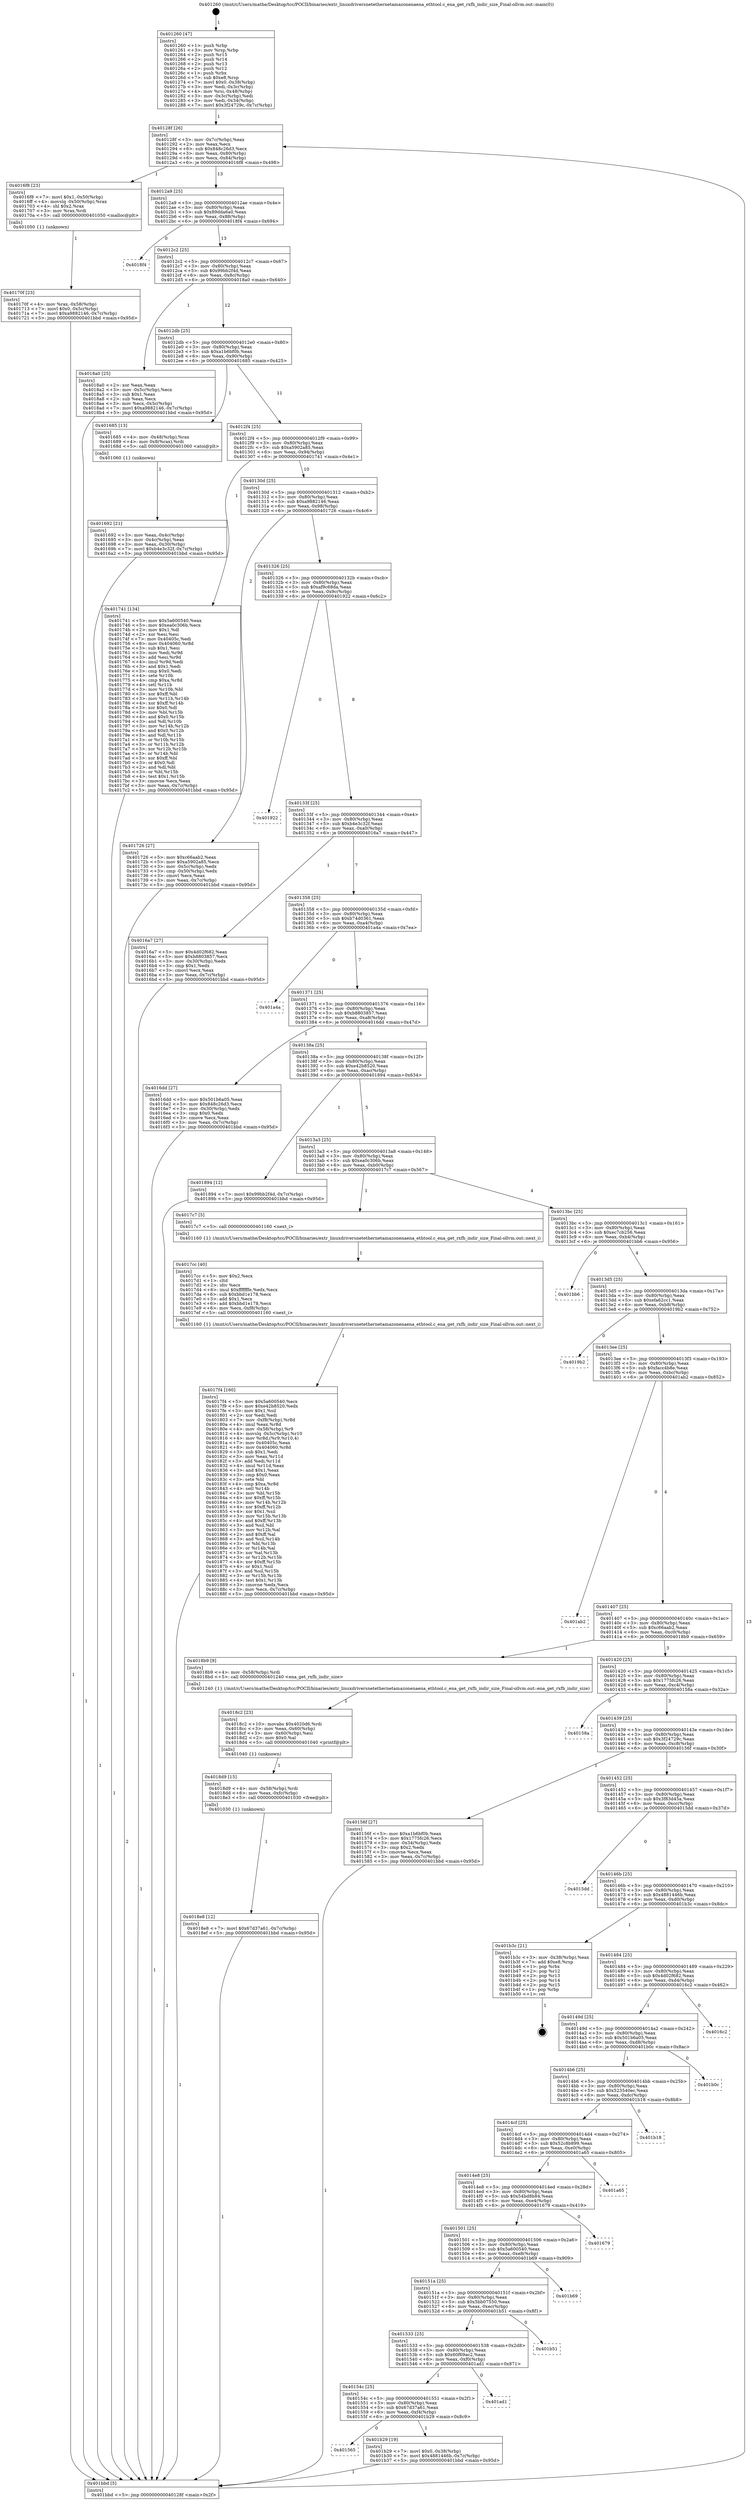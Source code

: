 digraph "0x401260" {
  label = "0x401260 (/mnt/c/Users/mathe/Desktop/tcc/POCII/binaries/extr_linuxdriversnetethernetamazonenaena_ethtool.c_ena_get_rxfh_indir_size_Final-ollvm.out::main(0))"
  labelloc = "t"
  node[shape=record]

  Entry [label="",width=0.3,height=0.3,shape=circle,fillcolor=black,style=filled]
  "0x40128f" [label="{
     0x40128f [26]\l
     | [instrs]\l
     &nbsp;&nbsp;0x40128f \<+3\>: mov -0x7c(%rbp),%eax\l
     &nbsp;&nbsp;0x401292 \<+2\>: mov %eax,%ecx\l
     &nbsp;&nbsp;0x401294 \<+6\>: sub $0x848c26d3,%ecx\l
     &nbsp;&nbsp;0x40129a \<+3\>: mov %eax,-0x80(%rbp)\l
     &nbsp;&nbsp;0x40129d \<+6\>: mov %ecx,-0x84(%rbp)\l
     &nbsp;&nbsp;0x4012a3 \<+6\>: je 00000000004016f8 \<main+0x498\>\l
  }"]
  "0x4016f8" [label="{
     0x4016f8 [23]\l
     | [instrs]\l
     &nbsp;&nbsp;0x4016f8 \<+7\>: movl $0x1,-0x50(%rbp)\l
     &nbsp;&nbsp;0x4016ff \<+4\>: movslq -0x50(%rbp),%rax\l
     &nbsp;&nbsp;0x401703 \<+4\>: shl $0x2,%rax\l
     &nbsp;&nbsp;0x401707 \<+3\>: mov %rax,%rdi\l
     &nbsp;&nbsp;0x40170a \<+5\>: call 0000000000401050 \<malloc@plt\>\l
     | [calls]\l
     &nbsp;&nbsp;0x401050 \{1\} (unknown)\l
  }"]
  "0x4012a9" [label="{
     0x4012a9 [25]\l
     | [instrs]\l
     &nbsp;&nbsp;0x4012a9 \<+5\>: jmp 00000000004012ae \<main+0x4e\>\l
     &nbsp;&nbsp;0x4012ae \<+3\>: mov -0x80(%rbp),%eax\l
     &nbsp;&nbsp;0x4012b1 \<+5\>: sub $0x89dda6a0,%eax\l
     &nbsp;&nbsp;0x4012b6 \<+6\>: mov %eax,-0x88(%rbp)\l
     &nbsp;&nbsp;0x4012bc \<+6\>: je 00000000004018f4 \<main+0x694\>\l
  }"]
  Exit [label="",width=0.3,height=0.3,shape=circle,fillcolor=black,style=filled,peripheries=2]
  "0x4018f4" [label="{
     0x4018f4\l
  }", style=dashed]
  "0x4012c2" [label="{
     0x4012c2 [25]\l
     | [instrs]\l
     &nbsp;&nbsp;0x4012c2 \<+5\>: jmp 00000000004012c7 \<main+0x67\>\l
     &nbsp;&nbsp;0x4012c7 \<+3\>: mov -0x80(%rbp),%eax\l
     &nbsp;&nbsp;0x4012ca \<+5\>: sub $0x99bb2f4d,%eax\l
     &nbsp;&nbsp;0x4012cf \<+6\>: mov %eax,-0x8c(%rbp)\l
     &nbsp;&nbsp;0x4012d5 \<+6\>: je 00000000004018a0 \<main+0x640\>\l
  }"]
  "0x401565" [label="{
     0x401565\l
  }", style=dashed]
  "0x4018a0" [label="{
     0x4018a0 [25]\l
     | [instrs]\l
     &nbsp;&nbsp;0x4018a0 \<+2\>: xor %eax,%eax\l
     &nbsp;&nbsp;0x4018a2 \<+3\>: mov -0x5c(%rbp),%ecx\l
     &nbsp;&nbsp;0x4018a5 \<+3\>: sub $0x1,%eax\l
     &nbsp;&nbsp;0x4018a8 \<+2\>: sub %eax,%ecx\l
     &nbsp;&nbsp;0x4018aa \<+3\>: mov %ecx,-0x5c(%rbp)\l
     &nbsp;&nbsp;0x4018ad \<+7\>: movl $0xa9882146,-0x7c(%rbp)\l
     &nbsp;&nbsp;0x4018b4 \<+5\>: jmp 0000000000401bbd \<main+0x95d\>\l
  }"]
  "0x4012db" [label="{
     0x4012db [25]\l
     | [instrs]\l
     &nbsp;&nbsp;0x4012db \<+5\>: jmp 00000000004012e0 \<main+0x80\>\l
     &nbsp;&nbsp;0x4012e0 \<+3\>: mov -0x80(%rbp),%eax\l
     &nbsp;&nbsp;0x4012e3 \<+5\>: sub $0xa1b6bf0b,%eax\l
     &nbsp;&nbsp;0x4012e8 \<+6\>: mov %eax,-0x90(%rbp)\l
     &nbsp;&nbsp;0x4012ee \<+6\>: je 0000000000401685 \<main+0x425\>\l
  }"]
  "0x401b29" [label="{
     0x401b29 [19]\l
     | [instrs]\l
     &nbsp;&nbsp;0x401b29 \<+7\>: movl $0x0,-0x38(%rbp)\l
     &nbsp;&nbsp;0x401b30 \<+7\>: movl $0x4881446b,-0x7c(%rbp)\l
     &nbsp;&nbsp;0x401b37 \<+5\>: jmp 0000000000401bbd \<main+0x95d\>\l
  }"]
  "0x401685" [label="{
     0x401685 [13]\l
     | [instrs]\l
     &nbsp;&nbsp;0x401685 \<+4\>: mov -0x48(%rbp),%rax\l
     &nbsp;&nbsp;0x401689 \<+4\>: mov 0x8(%rax),%rdi\l
     &nbsp;&nbsp;0x40168d \<+5\>: call 0000000000401060 \<atoi@plt\>\l
     | [calls]\l
     &nbsp;&nbsp;0x401060 \{1\} (unknown)\l
  }"]
  "0x4012f4" [label="{
     0x4012f4 [25]\l
     | [instrs]\l
     &nbsp;&nbsp;0x4012f4 \<+5\>: jmp 00000000004012f9 \<main+0x99\>\l
     &nbsp;&nbsp;0x4012f9 \<+3\>: mov -0x80(%rbp),%eax\l
     &nbsp;&nbsp;0x4012fc \<+5\>: sub $0xa5902a85,%eax\l
     &nbsp;&nbsp;0x401301 \<+6\>: mov %eax,-0x94(%rbp)\l
     &nbsp;&nbsp;0x401307 \<+6\>: je 0000000000401741 \<main+0x4e1\>\l
  }"]
  "0x40154c" [label="{
     0x40154c [25]\l
     | [instrs]\l
     &nbsp;&nbsp;0x40154c \<+5\>: jmp 0000000000401551 \<main+0x2f1\>\l
     &nbsp;&nbsp;0x401551 \<+3\>: mov -0x80(%rbp),%eax\l
     &nbsp;&nbsp;0x401554 \<+5\>: sub $0x67d37a61,%eax\l
     &nbsp;&nbsp;0x401559 \<+6\>: mov %eax,-0xf4(%rbp)\l
     &nbsp;&nbsp;0x40155f \<+6\>: je 0000000000401b29 \<main+0x8c9\>\l
  }"]
  "0x401741" [label="{
     0x401741 [134]\l
     | [instrs]\l
     &nbsp;&nbsp;0x401741 \<+5\>: mov $0x5a600540,%eax\l
     &nbsp;&nbsp;0x401746 \<+5\>: mov $0xea0c306b,%ecx\l
     &nbsp;&nbsp;0x40174b \<+2\>: mov $0x1,%dl\l
     &nbsp;&nbsp;0x40174d \<+2\>: xor %esi,%esi\l
     &nbsp;&nbsp;0x40174f \<+7\>: mov 0x40405c,%edi\l
     &nbsp;&nbsp;0x401756 \<+8\>: mov 0x404060,%r8d\l
     &nbsp;&nbsp;0x40175e \<+3\>: sub $0x1,%esi\l
     &nbsp;&nbsp;0x401761 \<+3\>: mov %edi,%r9d\l
     &nbsp;&nbsp;0x401764 \<+3\>: add %esi,%r9d\l
     &nbsp;&nbsp;0x401767 \<+4\>: imul %r9d,%edi\l
     &nbsp;&nbsp;0x40176b \<+3\>: and $0x1,%edi\l
     &nbsp;&nbsp;0x40176e \<+3\>: cmp $0x0,%edi\l
     &nbsp;&nbsp;0x401771 \<+4\>: sete %r10b\l
     &nbsp;&nbsp;0x401775 \<+4\>: cmp $0xa,%r8d\l
     &nbsp;&nbsp;0x401779 \<+4\>: setl %r11b\l
     &nbsp;&nbsp;0x40177d \<+3\>: mov %r10b,%bl\l
     &nbsp;&nbsp;0x401780 \<+3\>: xor $0xff,%bl\l
     &nbsp;&nbsp;0x401783 \<+3\>: mov %r11b,%r14b\l
     &nbsp;&nbsp;0x401786 \<+4\>: xor $0xff,%r14b\l
     &nbsp;&nbsp;0x40178a \<+3\>: xor $0x0,%dl\l
     &nbsp;&nbsp;0x40178d \<+3\>: mov %bl,%r15b\l
     &nbsp;&nbsp;0x401790 \<+4\>: and $0x0,%r15b\l
     &nbsp;&nbsp;0x401794 \<+3\>: and %dl,%r10b\l
     &nbsp;&nbsp;0x401797 \<+3\>: mov %r14b,%r12b\l
     &nbsp;&nbsp;0x40179a \<+4\>: and $0x0,%r12b\l
     &nbsp;&nbsp;0x40179e \<+3\>: and %dl,%r11b\l
     &nbsp;&nbsp;0x4017a1 \<+3\>: or %r10b,%r15b\l
     &nbsp;&nbsp;0x4017a4 \<+3\>: or %r11b,%r12b\l
     &nbsp;&nbsp;0x4017a7 \<+3\>: xor %r12b,%r15b\l
     &nbsp;&nbsp;0x4017aa \<+3\>: or %r14b,%bl\l
     &nbsp;&nbsp;0x4017ad \<+3\>: xor $0xff,%bl\l
     &nbsp;&nbsp;0x4017b0 \<+3\>: or $0x0,%dl\l
     &nbsp;&nbsp;0x4017b3 \<+2\>: and %dl,%bl\l
     &nbsp;&nbsp;0x4017b5 \<+3\>: or %bl,%r15b\l
     &nbsp;&nbsp;0x4017b8 \<+4\>: test $0x1,%r15b\l
     &nbsp;&nbsp;0x4017bc \<+3\>: cmovne %ecx,%eax\l
     &nbsp;&nbsp;0x4017bf \<+3\>: mov %eax,-0x7c(%rbp)\l
     &nbsp;&nbsp;0x4017c2 \<+5\>: jmp 0000000000401bbd \<main+0x95d\>\l
  }"]
  "0x40130d" [label="{
     0x40130d [25]\l
     | [instrs]\l
     &nbsp;&nbsp;0x40130d \<+5\>: jmp 0000000000401312 \<main+0xb2\>\l
     &nbsp;&nbsp;0x401312 \<+3\>: mov -0x80(%rbp),%eax\l
     &nbsp;&nbsp;0x401315 \<+5\>: sub $0xa9882146,%eax\l
     &nbsp;&nbsp;0x40131a \<+6\>: mov %eax,-0x98(%rbp)\l
     &nbsp;&nbsp;0x401320 \<+6\>: je 0000000000401726 \<main+0x4c6\>\l
  }"]
  "0x401ad1" [label="{
     0x401ad1\l
  }", style=dashed]
  "0x401726" [label="{
     0x401726 [27]\l
     | [instrs]\l
     &nbsp;&nbsp;0x401726 \<+5\>: mov $0xc66aab2,%eax\l
     &nbsp;&nbsp;0x40172b \<+5\>: mov $0xa5902a85,%ecx\l
     &nbsp;&nbsp;0x401730 \<+3\>: mov -0x5c(%rbp),%edx\l
     &nbsp;&nbsp;0x401733 \<+3\>: cmp -0x50(%rbp),%edx\l
     &nbsp;&nbsp;0x401736 \<+3\>: cmovl %ecx,%eax\l
     &nbsp;&nbsp;0x401739 \<+3\>: mov %eax,-0x7c(%rbp)\l
     &nbsp;&nbsp;0x40173c \<+5\>: jmp 0000000000401bbd \<main+0x95d\>\l
  }"]
  "0x401326" [label="{
     0x401326 [25]\l
     | [instrs]\l
     &nbsp;&nbsp;0x401326 \<+5\>: jmp 000000000040132b \<main+0xcb\>\l
     &nbsp;&nbsp;0x40132b \<+3\>: mov -0x80(%rbp),%eax\l
     &nbsp;&nbsp;0x40132e \<+5\>: sub $0xaf9c68da,%eax\l
     &nbsp;&nbsp;0x401333 \<+6\>: mov %eax,-0x9c(%rbp)\l
     &nbsp;&nbsp;0x401339 \<+6\>: je 0000000000401922 \<main+0x6c2\>\l
  }"]
  "0x401533" [label="{
     0x401533 [25]\l
     | [instrs]\l
     &nbsp;&nbsp;0x401533 \<+5\>: jmp 0000000000401538 \<main+0x2d8\>\l
     &nbsp;&nbsp;0x401538 \<+3\>: mov -0x80(%rbp),%eax\l
     &nbsp;&nbsp;0x40153b \<+5\>: sub $0x60f69ac2,%eax\l
     &nbsp;&nbsp;0x401540 \<+6\>: mov %eax,-0xf0(%rbp)\l
     &nbsp;&nbsp;0x401546 \<+6\>: je 0000000000401ad1 \<main+0x871\>\l
  }"]
  "0x401922" [label="{
     0x401922\l
  }", style=dashed]
  "0x40133f" [label="{
     0x40133f [25]\l
     | [instrs]\l
     &nbsp;&nbsp;0x40133f \<+5\>: jmp 0000000000401344 \<main+0xe4\>\l
     &nbsp;&nbsp;0x401344 \<+3\>: mov -0x80(%rbp),%eax\l
     &nbsp;&nbsp;0x401347 \<+5\>: sub $0xb4e3c32f,%eax\l
     &nbsp;&nbsp;0x40134c \<+6\>: mov %eax,-0xa0(%rbp)\l
     &nbsp;&nbsp;0x401352 \<+6\>: je 00000000004016a7 \<main+0x447\>\l
  }"]
  "0x401b51" [label="{
     0x401b51\l
  }", style=dashed]
  "0x4016a7" [label="{
     0x4016a7 [27]\l
     | [instrs]\l
     &nbsp;&nbsp;0x4016a7 \<+5\>: mov $0x4d02f682,%eax\l
     &nbsp;&nbsp;0x4016ac \<+5\>: mov $0xb8803857,%ecx\l
     &nbsp;&nbsp;0x4016b1 \<+3\>: mov -0x30(%rbp),%edx\l
     &nbsp;&nbsp;0x4016b4 \<+3\>: cmp $0x1,%edx\l
     &nbsp;&nbsp;0x4016b7 \<+3\>: cmovl %ecx,%eax\l
     &nbsp;&nbsp;0x4016ba \<+3\>: mov %eax,-0x7c(%rbp)\l
     &nbsp;&nbsp;0x4016bd \<+5\>: jmp 0000000000401bbd \<main+0x95d\>\l
  }"]
  "0x401358" [label="{
     0x401358 [25]\l
     | [instrs]\l
     &nbsp;&nbsp;0x401358 \<+5\>: jmp 000000000040135d \<main+0xfd\>\l
     &nbsp;&nbsp;0x40135d \<+3\>: mov -0x80(%rbp),%eax\l
     &nbsp;&nbsp;0x401360 \<+5\>: sub $0xb74d0361,%eax\l
     &nbsp;&nbsp;0x401365 \<+6\>: mov %eax,-0xa4(%rbp)\l
     &nbsp;&nbsp;0x40136b \<+6\>: je 0000000000401a4a \<main+0x7ea\>\l
  }"]
  "0x40151a" [label="{
     0x40151a [25]\l
     | [instrs]\l
     &nbsp;&nbsp;0x40151a \<+5\>: jmp 000000000040151f \<main+0x2bf\>\l
     &nbsp;&nbsp;0x40151f \<+3\>: mov -0x80(%rbp),%eax\l
     &nbsp;&nbsp;0x401522 \<+5\>: sub $0x5bb07550,%eax\l
     &nbsp;&nbsp;0x401527 \<+6\>: mov %eax,-0xec(%rbp)\l
     &nbsp;&nbsp;0x40152d \<+6\>: je 0000000000401b51 \<main+0x8f1\>\l
  }"]
  "0x401a4a" [label="{
     0x401a4a\l
  }", style=dashed]
  "0x401371" [label="{
     0x401371 [25]\l
     | [instrs]\l
     &nbsp;&nbsp;0x401371 \<+5\>: jmp 0000000000401376 \<main+0x116\>\l
     &nbsp;&nbsp;0x401376 \<+3\>: mov -0x80(%rbp),%eax\l
     &nbsp;&nbsp;0x401379 \<+5\>: sub $0xb8803857,%eax\l
     &nbsp;&nbsp;0x40137e \<+6\>: mov %eax,-0xa8(%rbp)\l
     &nbsp;&nbsp;0x401384 \<+6\>: je 00000000004016dd \<main+0x47d\>\l
  }"]
  "0x401b69" [label="{
     0x401b69\l
  }", style=dashed]
  "0x4016dd" [label="{
     0x4016dd [27]\l
     | [instrs]\l
     &nbsp;&nbsp;0x4016dd \<+5\>: mov $0x501b6a05,%eax\l
     &nbsp;&nbsp;0x4016e2 \<+5\>: mov $0x848c26d3,%ecx\l
     &nbsp;&nbsp;0x4016e7 \<+3\>: mov -0x30(%rbp),%edx\l
     &nbsp;&nbsp;0x4016ea \<+3\>: cmp $0x0,%edx\l
     &nbsp;&nbsp;0x4016ed \<+3\>: cmove %ecx,%eax\l
     &nbsp;&nbsp;0x4016f0 \<+3\>: mov %eax,-0x7c(%rbp)\l
     &nbsp;&nbsp;0x4016f3 \<+5\>: jmp 0000000000401bbd \<main+0x95d\>\l
  }"]
  "0x40138a" [label="{
     0x40138a [25]\l
     | [instrs]\l
     &nbsp;&nbsp;0x40138a \<+5\>: jmp 000000000040138f \<main+0x12f\>\l
     &nbsp;&nbsp;0x40138f \<+3\>: mov -0x80(%rbp),%eax\l
     &nbsp;&nbsp;0x401392 \<+5\>: sub $0xe42b8520,%eax\l
     &nbsp;&nbsp;0x401397 \<+6\>: mov %eax,-0xac(%rbp)\l
     &nbsp;&nbsp;0x40139d \<+6\>: je 0000000000401894 \<main+0x634\>\l
  }"]
  "0x401501" [label="{
     0x401501 [25]\l
     | [instrs]\l
     &nbsp;&nbsp;0x401501 \<+5\>: jmp 0000000000401506 \<main+0x2a6\>\l
     &nbsp;&nbsp;0x401506 \<+3\>: mov -0x80(%rbp),%eax\l
     &nbsp;&nbsp;0x401509 \<+5\>: sub $0x5a600540,%eax\l
     &nbsp;&nbsp;0x40150e \<+6\>: mov %eax,-0xe8(%rbp)\l
     &nbsp;&nbsp;0x401514 \<+6\>: je 0000000000401b69 \<main+0x909\>\l
  }"]
  "0x401894" [label="{
     0x401894 [12]\l
     | [instrs]\l
     &nbsp;&nbsp;0x401894 \<+7\>: movl $0x99bb2f4d,-0x7c(%rbp)\l
     &nbsp;&nbsp;0x40189b \<+5\>: jmp 0000000000401bbd \<main+0x95d\>\l
  }"]
  "0x4013a3" [label="{
     0x4013a3 [25]\l
     | [instrs]\l
     &nbsp;&nbsp;0x4013a3 \<+5\>: jmp 00000000004013a8 \<main+0x148\>\l
     &nbsp;&nbsp;0x4013a8 \<+3\>: mov -0x80(%rbp),%eax\l
     &nbsp;&nbsp;0x4013ab \<+5\>: sub $0xea0c306b,%eax\l
     &nbsp;&nbsp;0x4013b0 \<+6\>: mov %eax,-0xb0(%rbp)\l
     &nbsp;&nbsp;0x4013b6 \<+6\>: je 00000000004017c7 \<main+0x567\>\l
  }"]
  "0x401679" [label="{
     0x401679\l
  }", style=dashed]
  "0x4017c7" [label="{
     0x4017c7 [5]\l
     | [instrs]\l
     &nbsp;&nbsp;0x4017c7 \<+5\>: call 0000000000401160 \<next_i\>\l
     | [calls]\l
     &nbsp;&nbsp;0x401160 \{1\} (/mnt/c/Users/mathe/Desktop/tcc/POCII/binaries/extr_linuxdriversnetethernetamazonenaena_ethtool.c_ena_get_rxfh_indir_size_Final-ollvm.out::next_i)\l
  }"]
  "0x4013bc" [label="{
     0x4013bc [25]\l
     | [instrs]\l
     &nbsp;&nbsp;0x4013bc \<+5\>: jmp 00000000004013c1 \<main+0x161\>\l
     &nbsp;&nbsp;0x4013c1 \<+3\>: mov -0x80(%rbp),%eax\l
     &nbsp;&nbsp;0x4013c4 \<+5\>: sub $0xec7cb256,%eax\l
     &nbsp;&nbsp;0x4013c9 \<+6\>: mov %eax,-0xb4(%rbp)\l
     &nbsp;&nbsp;0x4013cf \<+6\>: je 0000000000401bb6 \<main+0x956\>\l
  }"]
  "0x4014e8" [label="{
     0x4014e8 [25]\l
     | [instrs]\l
     &nbsp;&nbsp;0x4014e8 \<+5\>: jmp 00000000004014ed \<main+0x28d\>\l
     &nbsp;&nbsp;0x4014ed \<+3\>: mov -0x80(%rbp),%eax\l
     &nbsp;&nbsp;0x4014f0 \<+5\>: sub $0x54bd8b84,%eax\l
     &nbsp;&nbsp;0x4014f5 \<+6\>: mov %eax,-0xe4(%rbp)\l
     &nbsp;&nbsp;0x4014fb \<+6\>: je 0000000000401679 \<main+0x419\>\l
  }"]
  "0x401bb6" [label="{
     0x401bb6\l
  }", style=dashed]
  "0x4013d5" [label="{
     0x4013d5 [25]\l
     | [instrs]\l
     &nbsp;&nbsp;0x4013d5 \<+5\>: jmp 00000000004013da \<main+0x17a\>\l
     &nbsp;&nbsp;0x4013da \<+3\>: mov -0x80(%rbp),%eax\l
     &nbsp;&nbsp;0x4013dd \<+5\>: sub $0xefa62cc1,%eax\l
     &nbsp;&nbsp;0x4013e2 \<+6\>: mov %eax,-0xb8(%rbp)\l
     &nbsp;&nbsp;0x4013e8 \<+6\>: je 00000000004019b2 \<main+0x752\>\l
  }"]
  "0x401a65" [label="{
     0x401a65\l
  }", style=dashed]
  "0x4019b2" [label="{
     0x4019b2\l
  }", style=dashed]
  "0x4013ee" [label="{
     0x4013ee [25]\l
     | [instrs]\l
     &nbsp;&nbsp;0x4013ee \<+5\>: jmp 00000000004013f3 \<main+0x193\>\l
     &nbsp;&nbsp;0x4013f3 \<+3\>: mov -0x80(%rbp),%eax\l
     &nbsp;&nbsp;0x4013f6 \<+5\>: sub $0xfacc4b8e,%eax\l
     &nbsp;&nbsp;0x4013fb \<+6\>: mov %eax,-0xbc(%rbp)\l
     &nbsp;&nbsp;0x401401 \<+6\>: je 0000000000401ab2 \<main+0x852\>\l
  }"]
  "0x4014cf" [label="{
     0x4014cf [25]\l
     | [instrs]\l
     &nbsp;&nbsp;0x4014cf \<+5\>: jmp 00000000004014d4 \<main+0x274\>\l
     &nbsp;&nbsp;0x4014d4 \<+3\>: mov -0x80(%rbp),%eax\l
     &nbsp;&nbsp;0x4014d7 \<+5\>: sub $0x52c8b899,%eax\l
     &nbsp;&nbsp;0x4014dc \<+6\>: mov %eax,-0xe0(%rbp)\l
     &nbsp;&nbsp;0x4014e2 \<+6\>: je 0000000000401a65 \<main+0x805\>\l
  }"]
  "0x401ab2" [label="{
     0x401ab2\l
  }", style=dashed]
  "0x401407" [label="{
     0x401407 [25]\l
     | [instrs]\l
     &nbsp;&nbsp;0x401407 \<+5\>: jmp 000000000040140c \<main+0x1ac\>\l
     &nbsp;&nbsp;0x40140c \<+3\>: mov -0x80(%rbp),%eax\l
     &nbsp;&nbsp;0x40140f \<+5\>: sub $0xc66aab2,%eax\l
     &nbsp;&nbsp;0x401414 \<+6\>: mov %eax,-0xc0(%rbp)\l
     &nbsp;&nbsp;0x40141a \<+6\>: je 00000000004018b9 \<main+0x659\>\l
  }"]
  "0x401b18" [label="{
     0x401b18\l
  }", style=dashed]
  "0x4018b9" [label="{
     0x4018b9 [9]\l
     | [instrs]\l
     &nbsp;&nbsp;0x4018b9 \<+4\>: mov -0x58(%rbp),%rdi\l
     &nbsp;&nbsp;0x4018bd \<+5\>: call 0000000000401240 \<ena_get_rxfh_indir_size\>\l
     | [calls]\l
     &nbsp;&nbsp;0x401240 \{1\} (/mnt/c/Users/mathe/Desktop/tcc/POCII/binaries/extr_linuxdriversnetethernetamazonenaena_ethtool.c_ena_get_rxfh_indir_size_Final-ollvm.out::ena_get_rxfh_indir_size)\l
  }"]
  "0x401420" [label="{
     0x401420 [25]\l
     | [instrs]\l
     &nbsp;&nbsp;0x401420 \<+5\>: jmp 0000000000401425 \<main+0x1c5\>\l
     &nbsp;&nbsp;0x401425 \<+3\>: mov -0x80(%rbp),%eax\l
     &nbsp;&nbsp;0x401428 \<+5\>: sub $0x1775fc26,%eax\l
     &nbsp;&nbsp;0x40142d \<+6\>: mov %eax,-0xc4(%rbp)\l
     &nbsp;&nbsp;0x401433 \<+6\>: je 000000000040158a \<main+0x32a\>\l
  }"]
  "0x4014b6" [label="{
     0x4014b6 [25]\l
     | [instrs]\l
     &nbsp;&nbsp;0x4014b6 \<+5\>: jmp 00000000004014bb \<main+0x25b\>\l
     &nbsp;&nbsp;0x4014bb \<+3\>: mov -0x80(%rbp),%eax\l
     &nbsp;&nbsp;0x4014be \<+5\>: sub $0x523540ec,%eax\l
     &nbsp;&nbsp;0x4014c3 \<+6\>: mov %eax,-0xdc(%rbp)\l
     &nbsp;&nbsp;0x4014c9 \<+6\>: je 0000000000401b18 \<main+0x8b8\>\l
  }"]
  "0x40158a" [label="{
     0x40158a\l
  }", style=dashed]
  "0x401439" [label="{
     0x401439 [25]\l
     | [instrs]\l
     &nbsp;&nbsp;0x401439 \<+5\>: jmp 000000000040143e \<main+0x1de\>\l
     &nbsp;&nbsp;0x40143e \<+3\>: mov -0x80(%rbp),%eax\l
     &nbsp;&nbsp;0x401441 \<+5\>: sub $0x3f24729c,%eax\l
     &nbsp;&nbsp;0x401446 \<+6\>: mov %eax,-0xc8(%rbp)\l
     &nbsp;&nbsp;0x40144c \<+6\>: je 000000000040156f \<main+0x30f\>\l
  }"]
  "0x401b0c" [label="{
     0x401b0c\l
  }", style=dashed]
  "0x40156f" [label="{
     0x40156f [27]\l
     | [instrs]\l
     &nbsp;&nbsp;0x40156f \<+5\>: mov $0xa1b6bf0b,%eax\l
     &nbsp;&nbsp;0x401574 \<+5\>: mov $0x1775fc26,%ecx\l
     &nbsp;&nbsp;0x401579 \<+3\>: mov -0x34(%rbp),%edx\l
     &nbsp;&nbsp;0x40157c \<+3\>: cmp $0x2,%edx\l
     &nbsp;&nbsp;0x40157f \<+3\>: cmovne %ecx,%eax\l
     &nbsp;&nbsp;0x401582 \<+3\>: mov %eax,-0x7c(%rbp)\l
     &nbsp;&nbsp;0x401585 \<+5\>: jmp 0000000000401bbd \<main+0x95d\>\l
  }"]
  "0x401452" [label="{
     0x401452 [25]\l
     | [instrs]\l
     &nbsp;&nbsp;0x401452 \<+5\>: jmp 0000000000401457 \<main+0x1f7\>\l
     &nbsp;&nbsp;0x401457 \<+3\>: mov -0x80(%rbp),%eax\l
     &nbsp;&nbsp;0x40145a \<+5\>: sub $0x3f83d45a,%eax\l
     &nbsp;&nbsp;0x40145f \<+6\>: mov %eax,-0xcc(%rbp)\l
     &nbsp;&nbsp;0x401465 \<+6\>: je 00000000004015dd \<main+0x37d\>\l
  }"]
  "0x401bbd" [label="{
     0x401bbd [5]\l
     | [instrs]\l
     &nbsp;&nbsp;0x401bbd \<+5\>: jmp 000000000040128f \<main+0x2f\>\l
  }"]
  "0x401260" [label="{
     0x401260 [47]\l
     | [instrs]\l
     &nbsp;&nbsp;0x401260 \<+1\>: push %rbp\l
     &nbsp;&nbsp;0x401261 \<+3\>: mov %rsp,%rbp\l
     &nbsp;&nbsp;0x401264 \<+2\>: push %r15\l
     &nbsp;&nbsp;0x401266 \<+2\>: push %r14\l
     &nbsp;&nbsp;0x401268 \<+2\>: push %r13\l
     &nbsp;&nbsp;0x40126a \<+2\>: push %r12\l
     &nbsp;&nbsp;0x40126c \<+1\>: push %rbx\l
     &nbsp;&nbsp;0x40126d \<+7\>: sub $0xe8,%rsp\l
     &nbsp;&nbsp;0x401274 \<+7\>: movl $0x0,-0x38(%rbp)\l
     &nbsp;&nbsp;0x40127b \<+3\>: mov %edi,-0x3c(%rbp)\l
     &nbsp;&nbsp;0x40127e \<+4\>: mov %rsi,-0x48(%rbp)\l
     &nbsp;&nbsp;0x401282 \<+3\>: mov -0x3c(%rbp),%edi\l
     &nbsp;&nbsp;0x401285 \<+3\>: mov %edi,-0x34(%rbp)\l
     &nbsp;&nbsp;0x401288 \<+7\>: movl $0x3f24729c,-0x7c(%rbp)\l
  }"]
  "0x401692" [label="{
     0x401692 [21]\l
     | [instrs]\l
     &nbsp;&nbsp;0x401692 \<+3\>: mov %eax,-0x4c(%rbp)\l
     &nbsp;&nbsp;0x401695 \<+3\>: mov -0x4c(%rbp),%eax\l
     &nbsp;&nbsp;0x401698 \<+3\>: mov %eax,-0x30(%rbp)\l
     &nbsp;&nbsp;0x40169b \<+7\>: movl $0xb4e3c32f,-0x7c(%rbp)\l
     &nbsp;&nbsp;0x4016a2 \<+5\>: jmp 0000000000401bbd \<main+0x95d\>\l
  }"]
  "0x40170f" [label="{
     0x40170f [23]\l
     | [instrs]\l
     &nbsp;&nbsp;0x40170f \<+4\>: mov %rax,-0x58(%rbp)\l
     &nbsp;&nbsp;0x401713 \<+7\>: movl $0x0,-0x5c(%rbp)\l
     &nbsp;&nbsp;0x40171a \<+7\>: movl $0xa9882146,-0x7c(%rbp)\l
     &nbsp;&nbsp;0x401721 \<+5\>: jmp 0000000000401bbd \<main+0x95d\>\l
  }"]
  "0x4017cc" [label="{
     0x4017cc [40]\l
     | [instrs]\l
     &nbsp;&nbsp;0x4017cc \<+5\>: mov $0x2,%ecx\l
     &nbsp;&nbsp;0x4017d1 \<+1\>: cltd\l
     &nbsp;&nbsp;0x4017d2 \<+2\>: idiv %ecx\l
     &nbsp;&nbsp;0x4017d4 \<+6\>: imul $0xfffffffe,%edx,%ecx\l
     &nbsp;&nbsp;0x4017da \<+6\>: sub $0xbbd1e178,%ecx\l
     &nbsp;&nbsp;0x4017e0 \<+3\>: add $0x1,%ecx\l
     &nbsp;&nbsp;0x4017e3 \<+6\>: add $0xbbd1e178,%ecx\l
     &nbsp;&nbsp;0x4017e9 \<+6\>: mov %ecx,-0xf8(%rbp)\l
     &nbsp;&nbsp;0x4017ef \<+5\>: call 0000000000401160 \<next_i\>\l
     | [calls]\l
     &nbsp;&nbsp;0x401160 \{1\} (/mnt/c/Users/mathe/Desktop/tcc/POCII/binaries/extr_linuxdriversnetethernetamazonenaena_ethtool.c_ena_get_rxfh_indir_size_Final-ollvm.out::next_i)\l
  }"]
  "0x4017f4" [label="{
     0x4017f4 [160]\l
     | [instrs]\l
     &nbsp;&nbsp;0x4017f4 \<+5\>: mov $0x5a600540,%ecx\l
     &nbsp;&nbsp;0x4017f9 \<+5\>: mov $0xe42b8520,%edx\l
     &nbsp;&nbsp;0x4017fe \<+3\>: mov $0x1,%sil\l
     &nbsp;&nbsp;0x401801 \<+2\>: xor %edi,%edi\l
     &nbsp;&nbsp;0x401803 \<+7\>: mov -0xf8(%rbp),%r8d\l
     &nbsp;&nbsp;0x40180a \<+4\>: imul %eax,%r8d\l
     &nbsp;&nbsp;0x40180e \<+4\>: mov -0x58(%rbp),%r9\l
     &nbsp;&nbsp;0x401812 \<+4\>: movslq -0x5c(%rbp),%r10\l
     &nbsp;&nbsp;0x401816 \<+4\>: mov %r8d,(%r9,%r10,4)\l
     &nbsp;&nbsp;0x40181a \<+7\>: mov 0x40405c,%eax\l
     &nbsp;&nbsp;0x401821 \<+8\>: mov 0x404060,%r8d\l
     &nbsp;&nbsp;0x401829 \<+3\>: sub $0x1,%edi\l
     &nbsp;&nbsp;0x40182c \<+3\>: mov %eax,%r11d\l
     &nbsp;&nbsp;0x40182f \<+3\>: add %edi,%r11d\l
     &nbsp;&nbsp;0x401832 \<+4\>: imul %r11d,%eax\l
     &nbsp;&nbsp;0x401836 \<+3\>: and $0x1,%eax\l
     &nbsp;&nbsp;0x401839 \<+3\>: cmp $0x0,%eax\l
     &nbsp;&nbsp;0x40183c \<+3\>: sete %bl\l
     &nbsp;&nbsp;0x40183f \<+4\>: cmp $0xa,%r8d\l
     &nbsp;&nbsp;0x401843 \<+4\>: setl %r14b\l
     &nbsp;&nbsp;0x401847 \<+3\>: mov %bl,%r15b\l
     &nbsp;&nbsp;0x40184a \<+4\>: xor $0xff,%r15b\l
     &nbsp;&nbsp;0x40184e \<+3\>: mov %r14b,%r12b\l
     &nbsp;&nbsp;0x401851 \<+4\>: xor $0xff,%r12b\l
     &nbsp;&nbsp;0x401855 \<+4\>: xor $0x1,%sil\l
     &nbsp;&nbsp;0x401859 \<+3\>: mov %r15b,%r13b\l
     &nbsp;&nbsp;0x40185c \<+4\>: and $0xff,%r13b\l
     &nbsp;&nbsp;0x401860 \<+3\>: and %sil,%bl\l
     &nbsp;&nbsp;0x401863 \<+3\>: mov %r12b,%al\l
     &nbsp;&nbsp;0x401866 \<+2\>: and $0xff,%al\l
     &nbsp;&nbsp;0x401868 \<+3\>: and %sil,%r14b\l
     &nbsp;&nbsp;0x40186b \<+3\>: or %bl,%r13b\l
     &nbsp;&nbsp;0x40186e \<+3\>: or %r14b,%al\l
     &nbsp;&nbsp;0x401871 \<+3\>: xor %al,%r13b\l
     &nbsp;&nbsp;0x401874 \<+3\>: or %r12b,%r15b\l
     &nbsp;&nbsp;0x401877 \<+4\>: xor $0xff,%r15b\l
     &nbsp;&nbsp;0x40187b \<+4\>: or $0x1,%sil\l
     &nbsp;&nbsp;0x40187f \<+3\>: and %sil,%r15b\l
     &nbsp;&nbsp;0x401882 \<+3\>: or %r15b,%r13b\l
     &nbsp;&nbsp;0x401885 \<+4\>: test $0x1,%r13b\l
     &nbsp;&nbsp;0x401889 \<+3\>: cmovne %edx,%ecx\l
     &nbsp;&nbsp;0x40188c \<+3\>: mov %ecx,-0x7c(%rbp)\l
     &nbsp;&nbsp;0x40188f \<+5\>: jmp 0000000000401bbd \<main+0x95d\>\l
  }"]
  "0x4018c2" [label="{
     0x4018c2 [23]\l
     | [instrs]\l
     &nbsp;&nbsp;0x4018c2 \<+10\>: movabs $0x4020d6,%rdi\l
     &nbsp;&nbsp;0x4018cc \<+3\>: mov %eax,-0x60(%rbp)\l
     &nbsp;&nbsp;0x4018cf \<+3\>: mov -0x60(%rbp),%esi\l
     &nbsp;&nbsp;0x4018d2 \<+2\>: mov $0x0,%al\l
     &nbsp;&nbsp;0x4018d4 \<+5\>: call 0000000000401040 \<printf@plt\>\l
     | [calls]\l
     &nbsp;&nbsp;0x401040 \{1\} (unknown)\l
  }"]
  "0x4018d9" [label="{
     0x4018d9 [15]\l
     | [instrs]\l
     &nbsp;&nbsp;0x4018d9 \<+4\>: mov -0x58(%rbp),%rdi\l
     &nbsp;&nbsp;0x4018dd \<+6\>: mov %eax,-0xfc(%rbp)\l
     &nbsp;&nbsp;0x4018e3 \<+5\>: call 0000000000401030 \<free@plt\>\l
     | [calls]\l
     &nbsp;&nbsp;0x401030 \{1\} (unknown)\l
  }"]
  "0x4018e8" [label="{
     0x4018e8 [12]\l
     | [instrs]\l
     &nbsp;&nbsp;0x4018e8 \<+7\>: movl $0x67d37a61,-0x7c(%rbp)\l
     &nbsp;&nbsp;0x4018ef \<+5\>: jmp 0000000000401bbd \<main+0x95d\>\l
  }"]
  "0x40149d" [label="{
     0x40149d [25]\l
     | [instrs]\l
     &nbsp;&nbsp;0x40149d \<+5\>: jmp 00000000004014a2 \<main+0x242\>\l
     &nbsp;&nbsp;0x4014a2 \<+3\>: mov -0x80(%rbp),%eax\l
     &nbsp;&nbsp;0x4014a5 \<+5\>: sub $0x501b6a05,%eax\l
     &nbsp;&nbsp;0x4014aa \<+6\>: mov %eax,-0xd8(%rbp)\l
     &nbsp;&nbsp;0x4014b0 \<+6\>: je 0000000000401b0c \<main+0x8ac\>\l
  }"]
  "0x4015dd" [label="{
     0x4015dd\l
  }", style=dashed]
  "0x40146b" [label="{
     0x40146b [25]\l
     | [instrs]\l
     &nbsp;&nbsp;0x40146b \<+5\>: jmp 0000000000401470 \<main+0x210\>\l
     &nbsp;&nbsp;0x401470 \<+3\>: mov -0x80(%rbp),%eax\l
     &nbsp;&nbsp;0x401473 \<+5\>: sub $0x4881446b,%eax\l
     &nbsp;&nbsp;0x401478 \<+6\>: mov %eax,-0xd0(%rbp)\l
     &nbsp;&nbsp;0x40147e \<+6\>: je 0000000000401b3c \<main+0x8dc\>\l
  }"]
  "0x4016c2" [label="{
     0x4016c2\l
  }", style=dashed]
  "0x401b3c" [label="{
     0x401b3c [21]\l
     | [instrs]\l
     &nbsp;&nbsp;0x401b3c \<+3\>: mov -0x38(%rbp),%eax\l
     &nbsp;&nbsp;0x401b3f \<+7\>: add $0xe8,%rsp\l
     &nbsp;&nbsp;0x401b46 \<+1\>: pop %rbx\l
     &nbsp;&nbsp;0x401b47 \<+2\>: pop %r12\l
     &nbsp;&nbsp;0x401b49 \<+2\>: pop %r13\l
     &nbsp;&nbsp;0x401b4b \<+2\>: pop %r14\l
     &nbsp;&nbsp;0x401b4d \<+2\>: pop %r15\l
     &nbsp;&nbsp;0x401b4f \<+1\>: pop %rbp\l
     &nbsp;&nbsp;0x401b50 \<+1\>: ret\l
  }"]
  "0x401484" [label="{
     0x401484 [25]\l
     | [instrs]\l
     &nbsp;&nbsp;0x401484 \<+5\>: jmp 0000000000401489 \<main+0x229\>\l
     &nbsp;&nbsp;0x401489 \<+3\>: mov -0x80(%rbp),%eax\l
     &nbsp;&nbsp;0x40148c \<+5\>: sub $0x4d02f682,%eax\l
     &nbsp;&nbsp;0x401491 \<+6\>: mov %eax,-0xd4(%rbp)\l
     &nbsp;&nbsp;0x401497 \<+6\>: je 00000000004016c2 \<main+0x462\>\l
  }"]
  Entry -> "0x401260" [label=" 1"]
  "0x40128f" -> "0x4016f8" [label=" 1"]
  "0x40128f" -> "0x4012a9" [label=" 13"]
  "0x401b3c" -> Exit [label=" 1"]
  "0x4012a9" -> "0x4018f4" [label=" 0"]
  "0x4012a9" -> "0x4012c2" [label=" 13"]
  "0x401b29" -> "0x401bbd" [label=" 1"]
  "0x4012c2" -> "0x4018a0" [label=" 1"]
  "0x4012c2" -> "0x4012db" [label=" 12"]
  "0x40154c" -> "0x401565" [label=" 0"]
  "0x4012db" -> "0x401685" [label=" 1"]
  "0x4012db" -> "0x4012f4" [label=" 11"]
  "0x40154c" -> "0x401b29" [label=" 1"]
  "0x4012f4" -> "0x401741" [label=" 1"]
  "0x4012f4" -> "0x40130d" [label=" 10"]
  "0x401533" -> "0x40154c" [label=" 1"]
  "0x40130d" -> "0x401726" [label=" 2"]
  "0x40130d" -> "0x401326" [label=" 8"]
  "0x401533" -> "0x401ad1" [label=" 0"]
  "0x401326" -> "0x401922" [label=" 0"]
  "0x401326" -> "0x40133f" [label=" 8"]
  "0x40151a" -> "0x401533" [label=" 1"]
  "0x40133f" -> "0x4016a7" [label=" 1"]
  "0x40133f" -> "0x401358" [label=" 7"]
  "0x40151a" -> "0x401b51" [label=" 0"]
  "0x401358" -> "0x401a4a" [label=" 0"]
  "0x401358" -> "0x401371" [label=" 7"]
  "0x401501" -> "0x40151a" [label=" 1"]
  "0x401371" -> "0x4016dd" [label=" 1"]
  "0x401371" -> "0x40138a" [label=" 6"]
  "0x401501" -> "0x401b69" [label=" 0"]
  "0x40138a" -> "0x401894" [label=" 1"]
  "0x40138a" -> "0x4013a3" [label=" 5"]
  "0x4014e8" -> "0x401501" [label=" 1"]
  "0x4013a3" -> "0x4017c7" [label=" 1"]
  "0x4013a3" -> "0x4013bc" [label=" 4"]
  "0x4014e8" -> "0x401679" [label=" 0"]
  "0x4013bc" -> "0x401bb6" [label=" 0"]
  "0x4013bc" -> "0x4013d5" [label=" 4"]
  "0x4014cf" -> "0x4014e8" [label=" 1"]
  "0x4013d5" -> "0x4019b2" [label=" 0"]
  "0x4013d5" -> "0x4013ee" [label=" 4"]
  "0x4014cf" -> "0x401a65" [label=" 0"]
  "0x4013ee" -> "0x401ab2" [label=" 0"]
  "0x4013ee" -> "0x401407" [label=" 4"]
  "0x4014b6" -> "0x4014cf" [label=" 1"]
  "0x401407" -> "0x4018b9" [label=" 1"]
  "0x401407" -> "0x401420" [label=" 3"]
  "0x4014b6" -> "0x401b18" [label=" 0"]
  "0x401420" -> "0x40158a" [label=" 0"]
  "0x401420" -> "0x401439" [label=" 3"]
  "0x40149d" -> "0x4014b6" [label=" 1"]
  "0x401439" -> "0x40156f" [label=" 1"]
  "0x401439" -> "0x401452" [label=" 2"]
  "0x40156f" -> "0x401bbd" [label=" 1"]
  "0x401260" -> "0x40128f" [label=" 1"]
  "0x401bbd" -> "0x40128f" [label=" 13"]
  "0x401685" -> "0x401692" [label=" 1"]
  "0x401692" -> "0x401bbd" [label=" 1"]
  "0x4016a7" -> "0x401bbd" [label=" 1"]
  "0x4016dd" -> "0x401bbd" [label=" 1"]
  "0x4016f8" -> "0x40170f" [label=" 1"]
  "0x40170f" -> "0x401bbd" [label=" 1"]
  "0x401726" -> "0x401bbd" [label=" 2"]
  "0x401741" -> "0x401bbd" [label=" 1"]
  "0x4017c7" -> "0x4017cc" [label=" 1"]
  "0x4017cc" -> "0x4017f4" [label=" 1"]
  "0x4017f4" -> "0x401bbd" [label=" 1"]
  "0x401894" -> "0x401bbd" [label=" 1"]
  "0x4018a0" -> "0x401bbd" [label=" 1"]
  "0x4018b9" -> "0x4018c2" [label=" 1"]
  "0x4018c2" -> "0x4018d9" [label=" 1"]
  "0x4018d9" -> "0x4018e8" [label=" 1"]
  "0x4018e8" -> "0x401bbd" [label=" 1"]
  "0x40149d" -> "0x401b0c" [label=" 0"]
  "0x401452" -> "0x4015dd" [label=" 0"]
  "0x401452" -> "0x40146b" [label=" 2"]
  "0x401484" -> "0x40149d" [label=" 1"]
  "0x40146b" -> "0x401b3c" [label=" 1"]
  "0x40146b" -> "0x401484" [label=" 1"]
  "0x401484" -> "0x4016c2" [label=" 0"]
}
